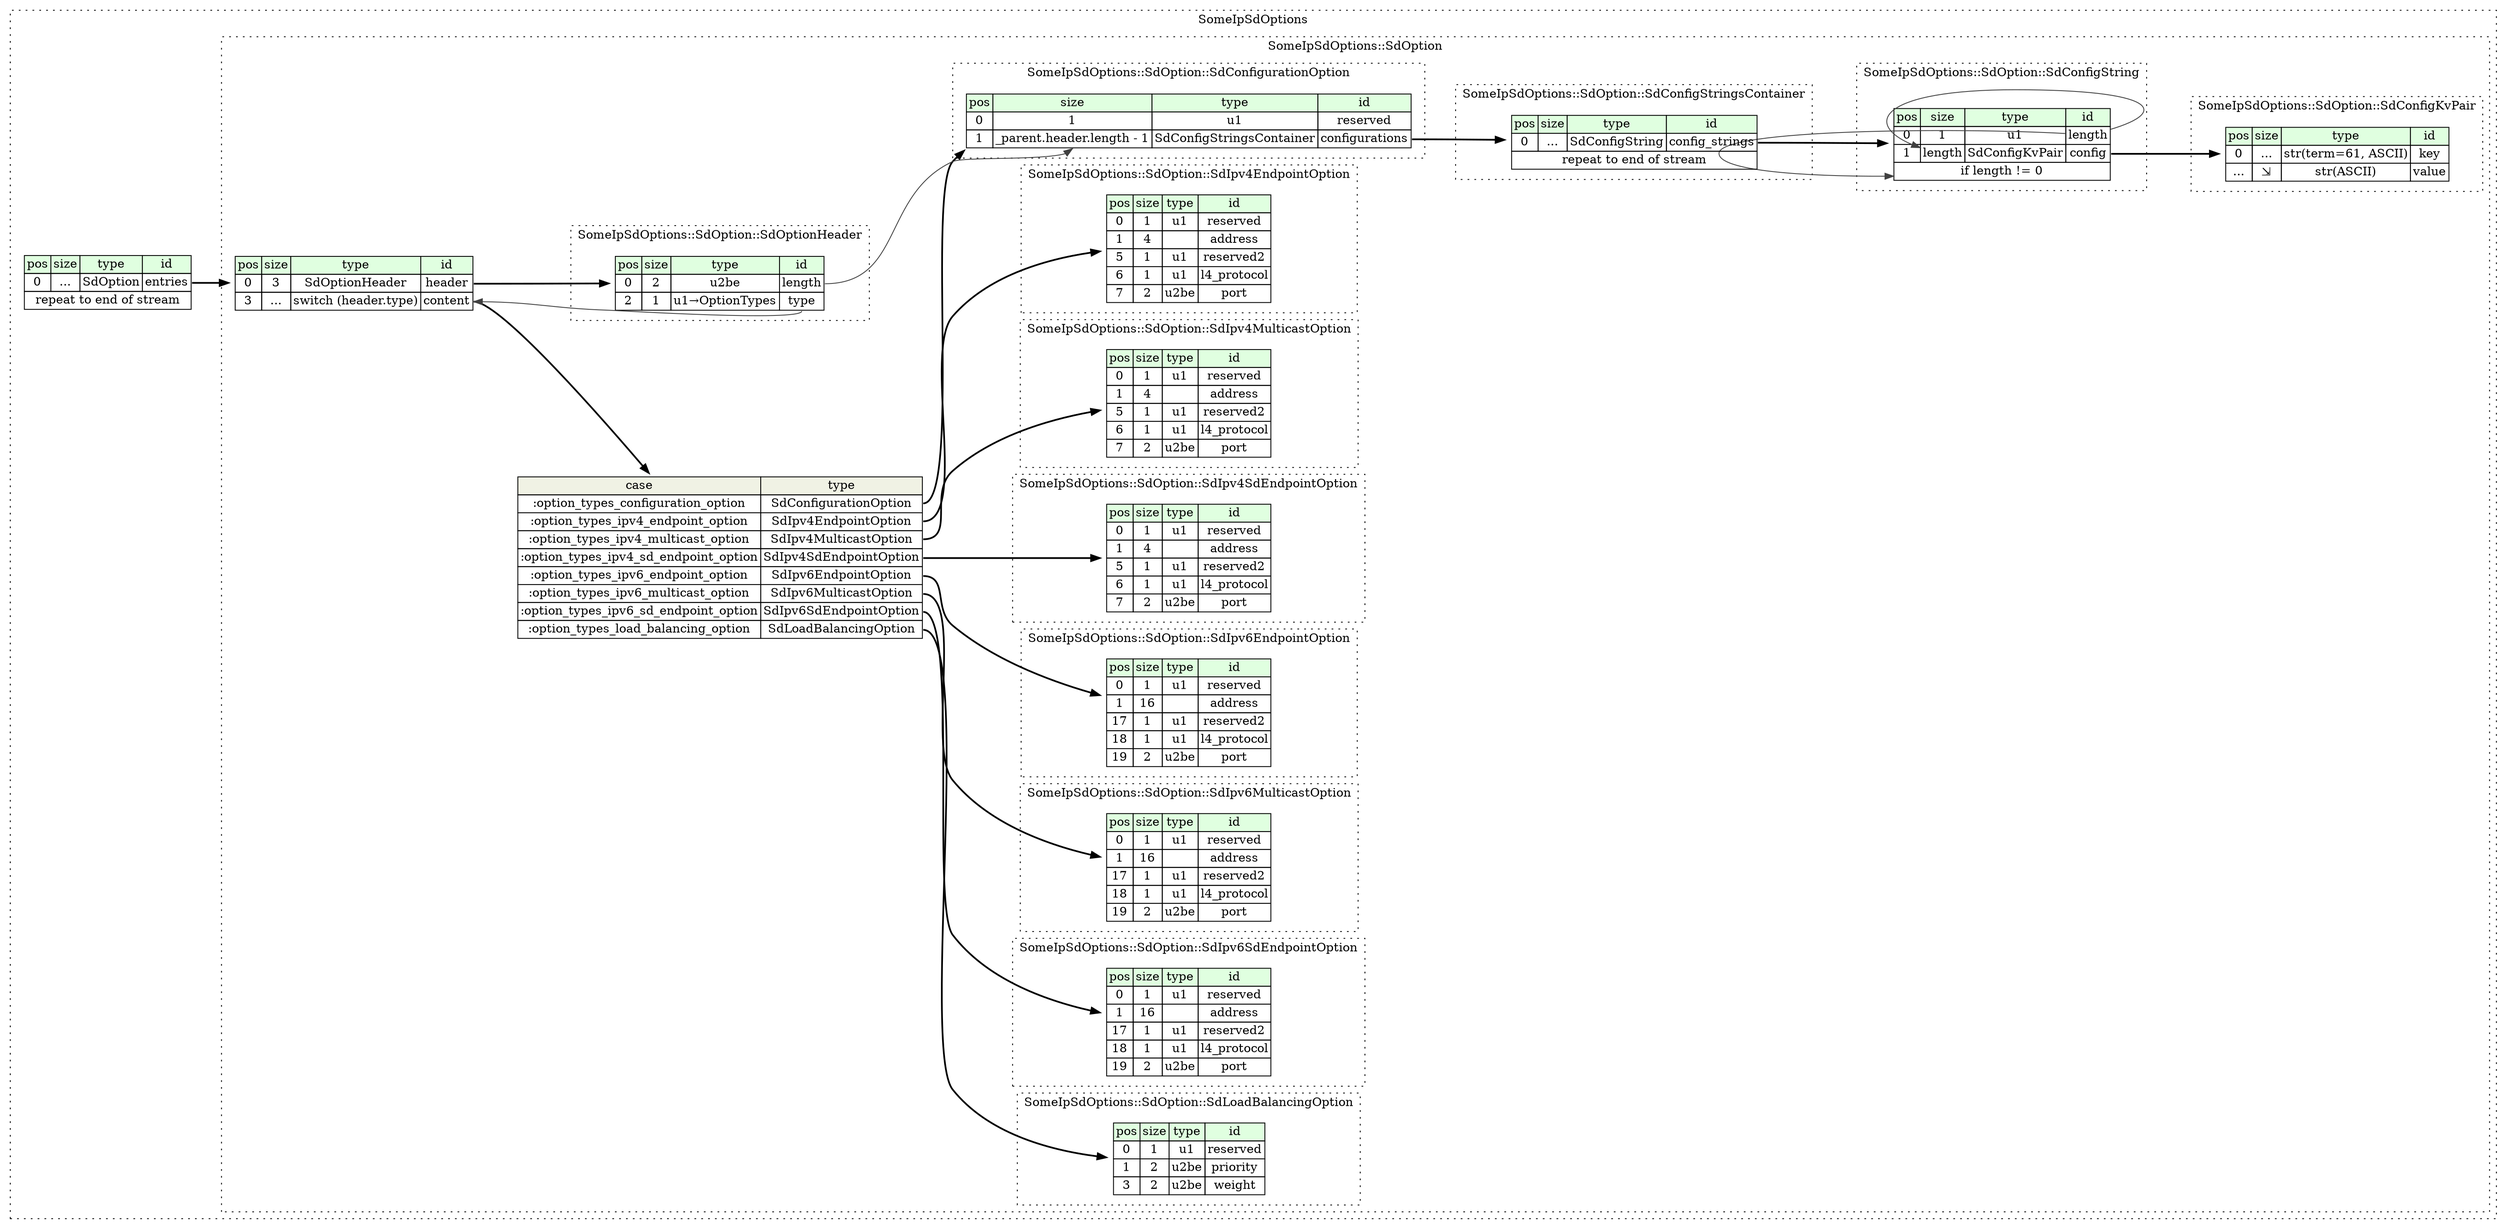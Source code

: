 digraph {
	rankdir=LR;
	node [shape=plaintext];
	subgraph cluster__some_ip_sd_options {
		label="SomeIpSdOptions";
		graph[style=dotted];

		some_ip_sd_options__seq [label=<<TABLE BORDER="0" CELLBORDER="1" CELLSPACING="0">
			<TR><TD BGCOLOR="#E0FFE0">pos</TD><TD BGCOLOR="#E0FFE0">size</TD><TD BGCOLOR="#E0FFE0">type</TD><TD BGCOLOR="#E0FFE0">id</TD></TR>
			<TR><TD PORT="entries_pos">0</TD><TD PORT="entries_size">...</TD><TD>SdOption</TD><TD PORT="entries_type">entries</TD></TR>
			<TR><TD COLSPAN="4" PORT="entries__repeat">repeat to end of stream</TD></TR>
		</TABLE>>];
		subgraph cluster__sd_option {
			label="SomeIpSdOptions::SdOption";
			graph[style=dotted];

			sd_option__seq [label=<<TABLE BORDER="0" CELLBORDER="1" CELLSPACING="0">
				<TR><TD BGCOLOR="#E0FFE0">pos</TD><TD BGCOLOR="#E0FFE0">size</TD><TD BGCOLOR="#E0FFE0">type</TD><TD BGCOLOR="#E0FFE0">id</TD></TR>
				<TR><TD PORT="header_pos">0</TD><TD PORT="header_size">3</TD><TD>SdOptionHeader</TD><TD PORT="header_type">header</TD></TR>
				<TR><TD PORT="content_pos">3</TD><TD PORT="content_size">...</TD><TD>switch (header.type)</TD><TD PORT="content_type">content</TD></TR>
			</TABLE>>];
sd_option__seq_content_switch [label=<<TABLE BORDER="0" CELLBORDER="1" CELLSPACING="0">
	<TR><TD BGCOLOR="#F0F2E4">case</TD><TD BGCOLOR="#F0F2E4">type</TD></TR>
	<TR><TD>:option_types_configuration_option</TD><TD PORT="case0">SdConfigurationOption</TD></TR>
	<TR><TD>:option_types_ipv4_endpoint_option</TD><TD PORT="case1">SdIpv4EndpointOption</TD></TR>
	<TR><TD>:option_types_ipv4_multicast_option</TD><TD PORT="case2">SdIpv4MulticastOption</TD></TR>
	<TR><TD>:option_types_ipv4_sd_endpoint_option</TD><TD PORT="case3">SdIpv4SdEndpointOption</TD></TR>
	<TR><TD>:option_types_ipv6_endpoint_option</TD><TD PORT="case4">SdIpv6EndpointOption</TD></TR>
	<TR><TD>:option_types_ipv6_multicast_option</TD><TD PORT="case5">SdIpv6MulticastOption</TD></TR>
	<TR><TD>:option_types_ipv6_sd_endpoint_option</TD><TD PORT="case6">SdIpv6SdEndpointOption</TD></TR>
	<TR><TD>:option_types_load_balancing_option</TD><TD PORT="case7">SdLoadBalancingOption</TD></TR>
</TABLE>>];
			subgraph cluster__sd_config_kv_pair {
				label="SomeIpSdOptions::SdOption::SdConfigKvPair";
				graph[style=dotted];

				sd_config_kv_pair__seq [label=<<TABLE BORDER="0" CELLBORDER="1" CELLSPACING="0">
					<TR><TD BGCOLOR="#E0FFE0">pos</TD><TD BGCOLOR="#E0FFE0">size</TD><TD BGCOLOR="#E0FFE0">type</TD><TD BGCOLOR="#E0FFE0">id</TD></TR>
					<TR><TD PORT="key_pos">0</TD><TD PORT="key_size">...</TD><TD>str(term=61, ASCII)</TD><TD PORT="key_type">key</TD></TR>
					<TR><TD PORT="value_pos">...</TD><TD PORT="value_size">⇲</TD><TD>str(ASCII)</TD><TD PORT="value_type">value</TD></TR>
				</TABLE>>];
			}
			subgraph cluster__sd_config_string {
				label="SomeIpSdOptions::SdOption::SdConfigString";
				graph[style=dotted];

				sd_config_string__seq [label=<<TABLE BORDER="0" CELLBORDER="1" CELLSPACING="0">
					<TR><TD BGCOLOR="#E0FFE0">pos</TD><TD BGCOLOR="#E0FFE0">size</TD><TD BGCOLOR="#E0FFE0">type</TD><TD BGCOLOR="#E0FFE0">id</TD></TR>
					<TR><TD PORT="length_pos">0</TD><TD PORT="length_size">1</TD><TD>u1</TD><TD PORT="length_type">length</TD></TR>
					<TR><TD PORT="config_pos">1</TD><TD PORT="config_size">length</TD><TD>SdConfigKvPair</TD><TD PORT="config_type">config</TD></TR>
					<TR><TD COLSPAN="4" PORT="config__if">if length != 0</TD></TR>
				</TABLE>>];
			}
			subgraph cluster__sd_config_strings_container {
				label="SomeIpSdOptions::SdOption::SdConfigStringsContainer";
				graph[style=dotted];

				sd_config_strings_container__seq [label=<<TABLE BORDER="0" CELLBORDER="1" CELLSPACING="0">
					<TR><TD BGCOLOR="#E0FFE0">pos</TD><TD BGCOLOR="#E0FFE0">size</TD><TD BGCOLOR="#E0FFE0">type</TD><TD BGCOLOR="#E0FFE0">id</TD></TR>
					<TR><TD PORT="config_strings_pos">0</TD><TD PORT="config_strings_size">...</TD><TD>SdConfigString</TD><TD PORT="config_strings_type">config_strings</TD></TR>
					<TR><TD COLSPAN="4" PORT="config_strings__repeat">repeat to end of stream</TD></TR>
				</TABLE>>];
			}
			subgraph cluster__sd_configuration_option {
				label="SomeIpSdOptions::SdOption::SdConfigurationOption";
				graph[style=dotted];

				sd_configuration_option__seq [label=<<TABLE BORDER="0" CELLBORDER="1" CELLSPACING="0">
					<TR><TD BGCOLOR="#E0FFE0">pos</TD><TD BGCOLOR="#E0FFE0">size</TD><TD BGCOLOR="#E0FFE0">type</TD><TD BGCOLOR="#E0FFE0">id</TD></TR>
					<TR><TD PORT="reserved_pos">0</TD><TD PORT="reserved_size">1</TD><TD>u1</TD><TD PORT="reserved_type">reserved</TD></TR>
					<TR><TD PORT="configurations_pos">1</TD><TD PORT="configurations_size">_parent.header.length - 1</TD><TD>SdConfigStringsContainer</TD><TD PORT="configurations_type">configurations</TD></TR>
				</TABLE>>];
			}
			subgraph cluster__sd_ipv4_endpoint_option {
				label="SomeIpSdOptions::SdOption::SdIpv4EndpointOption";
				graph[style=dotted];

				sd_ipv4_endpoint_option__seq [label=<<TABLE BORDER="0" CELLBORDER="1" CELLSPACING="0">
					<TR><TD BGCOLOR="#E0FFE0">pos</TD><TD BGCOLOR="#E0FFE0">size</TD><TD BGCOLOR="#E0FFE0">type</TD><TD BGCOLOR="#E0FFE0">id</TD></TR>
					<TR><TD PORT="reserved_pos">0</TD><TD PORT="reserved_size">1</TD><TD>u1</TD><TD PORT="reserved_type">reserved</TD></TR>
					<TR><TD PORT="address_pos">1</TD><TD PORT="address_size">4</TD><TD></TD><TD PORT="address_type">address</TD></TR>
					<TR><TD PORT="reserved2_pos">5</TD><TD PORT="reserved2_size">1</TD><TD>u1</TD><TD PORT="reserved2_type">reserved2</TD></TR>
					<TR><TD PORT="l4_protocol_pos">6</TD><TD PORT="l4_protocol_size">1</TD><TD>u1</TD><TD PORT="l4_protocol_type">l4_protocol</TD></TR>
					<TR><TD PORT="port_pos">7</TD><TD PORT="port_size">2</TD><TD>u2be</TD><TD PORT="port_type">port</TD></TR>
				</TABLE>>];
			}
			subgraph cluster__sd_ipv4_multicast_option {
				label="SomeIpSdOptions::SdOption::SdIpv4MulticastOption";
				graph[style=dotted];

				sd_ipv4_multicast_option__seq [label=<<TABLE BORDER="0" CELLBORDER="1" CELLSPACING="0">
					<TR><TD BGCOLOR="#E0FFE0">pos</TD><TD BGCOLOR="#E0FFE0">size</TD><TD BGCOLOR="#E0FFE0">type</TD><TD BGCOLOR="#E0FFE0">id</TD></TR>
					<TR><TD PORT="reserved_pos">0</TD><TD PORT="reserved_size">1</TD><TD>u1</TD><TD PORT="reserved_type">reserved</TD></TR>
					<TR><TD PORT="address_pos">1</TD><TD PORT="address_size">4</TD><TD></TD><TD PORT="address_type">address</TD></TR>
					<TR><TD PORT="reserved2_pos">5</TD><TD PORT="reserved2_size">1</TD><TD>u1</TD><TD PORT="reserved2_type">reserved2</TD></TR>
					<TR><TD PORT="l4_protocol_pos">6</TD><TD PORT="l4_protocol_size">1</TD><TD>u1</TD><TD PORT="l4_protocol_type">l4_protocol</TD></TR>
					<TR><TD PORT="port_pos">7</TD><TD PORT="port_size">2</TD><TD>u2be</TD><TD PORT="port_type">port</TD></TR>
				</TABLE>>];
			}
			subgraph cluster__sd_ipv4_sd_endpoint_option {
				label="SomeIpSdOptions::SdOption::SdIpv4SdEndpointOption";
				graph[style=dotted];

				sd_ipv4_sd_endpoint_option__seq [label=<<TABLE BORDER="0" CELLBORDER="1" CELLSPACING="0">
					<TR><TD BGCOLOR="#E0FFE0">pos</TD><TD BGCOLOR="#E0FFE0">size</TD><TD BGCOLOR="#E0FFE0">type</TD><TD BGCOLOR="#E0FFE0">id</TD></TR>
					<TR><TD PORT="reserved_pos">0</TD><TD PORT="reserved_size">1</TD><TD>u1</TD><TD PORT="reserved_type">reserved</TD></TR>
					<TR><TD PORT="address_pos">1</TD><TD PORT="address_size">4</TD><TD></TD><TD PORT="address_type">address</TD></TR>
					<TR><TD PORT="reserved2_pos">5</TD><TD PORT="reserved2_size">1</TD><TD>u1</TD><TD PORT="reserved2_type">reserved2</TD></TR>
					<TR><TD PORT="l4_protocol_pos">6</TD><TD PORT="l4_protocol_size">1</TD><TD>u1</TD><TD PORT="l4_protocol_type">l4_protocol</TD></TR>
					<TR><TD PORT="port_pos">7</TD><TD PORT="port_size">2</TD><TD>u2be</TD><TD PORT="port_type">port</TD></TR>
				</TABLE>>];
			}
			subgraph cluster__sd_ipv6_endpoint_option {
				label="SomeIpSdOptions::SdOption::SdIpv6EndpointOption";
				graph[style=dotted];

				sd_ipv6_endpoint_option__seq [label=<<TABLE BORDER="0" CELLBORDER="1" CELLSPACING="0">
					<TR><TD BGCOLOR="#E0FFE0">pos</TD><TD BGCOLOR="#E0FFE0">size</TD><TD BGCOLOR="#E0FFE0">type</TD><TD BGCOLOR="#E0FFE0">id</TD></TR>
					<TR><TD PORT="reserved_pos">0</TD><TD PORT="reserved_size">1</TD><TD>u1</TD><TD PORT="reserved_type">reserved</TD></TR>
					<TR><TD PORT="address_pos">1</TD><TD PORT="address_size">16</TD><TD></TD><TD PORT="address_type">address</TD></TR>
					<TR><TD PORT="reserved2_pos">17</TD><TD PORT="reserved2_size">1</TD><TD>u1</TD><TD PORT="reserved2_type">reserved2</TD></TR>
					<TR><TD PORT="l4_protocol_pos">18</TD><TD PORT="l4_protocol_size">1</TD><TD>u1</TD><TD PORT="l4_protocol_type">l4_protocol</TD></TR>
					<TR><TD PORT="port_pos">19</TD><TD PORT="port_size">2</TD><TD>u2be</TD><TD PORT="port_type">port</TD></TR>
				</TABLE>>];
			}
			subgraph cluster__sd_ipv6_multicast_option {
				label="SomeIpSdOptions::SdOption::SdIpv6MulticastOption";
				graph[style=dotted];

				sd_ipv6_multicast_option__seq [label=<<TABLE BORDER="0" CELLBORDER="1" CELLSPACING="0">
					<TR><TD BGCOLOR="#E0FFE0">pos</TD><TD BGCOLOR="#E0FFE0">size</TD><TD BGCOLOR="#E0FFE0">type</TD><TD BGCOLOR="#E0FFE0">id</TD></TR>
					<TR><TD PORT="reserved_pos">0</TD><TD PORT="reserved_size">1</TD><TD>u1</TD><TD PORT="reserved_type">reserved</TD></TR>
					<TR><TD PORT="address_pos">1</TD><TD PORT="address_size">16</TD><TD></TD><TD PORT="address_type">address</TD></TR>
					<TR><TD PORT="reserved2_pos">17</TD><TD PORT="reserved2_size">1</TD><TD>u1</TD><TD PORT="reserved2_type">reserved2</TD></TR>
					<TR><TD PORT="l4_protocol_pos">18</TD><TD PORT="l4_protocol_size">1</TD><TD>u1</TD><TD PORT="l4_protocol_type">l4_protocol</TD></TR>
					<TR><TD PORT="port_pos">19</TD><TD PORT="port_size">2</TD><TD>u2be</TD><TD PORT="port_type">port</TD></TR>
				</TABLE>>];
			}
			subgraph cluster__sd_ipv6_sd_endpoint_option {
				label="SomeIpSdOptions::SdOption::SdIpv6SdEndpointOption";
				graph[style=dotted];

				sd_ipv6_sd_endpoint_option__seq [label=<<TABLE BORDER="0" CELLBORDER="1" CELLSPACING="0">
					<TR><TD BGCOLOR="#E0FFE0">pos</TD><TD BGCOLOR="#E0FFE0">size</TD><TD BGCOLOR="#E0FFE0">type</TD><TD BGCOLOR="#E0FFE0">id</TD></TR>
					<TR><TD PORT="reserved_pos">0</TD><TD PORT="reserved_size">1</TD><TD>u1</TD><TD PORT="reserved_type">reserved</TD></TR>
					<TR><TD PORT="address_pos">1</TD><TD PORT="address_size">16</TD><TD></TD><TD PORT="address_type">address</TD></TR>
					<TR><TD PORT="reserved2_pos">17</TD><TD PORT="reserved2_size">1</TD><TD>u1</TD><TD PORT="reserved2_type">reserved2</TD></TR>
					<TR><TD PORT="l4_protocol_pos">18</TD><TD PORT="l4_protocol_size">1</TD><TD>u1</TD><TD PORT="l4_protocol_type">l4_protocol</TD></TR>
					<TR><TD PORT="port_pos">19</TD><TD PORT="port_size">2</TD><TD>u2be</TD><TD PORT="port_type">port</TD></TR>
				</TABLE>>];
			}
			subgraph cluster__sd_load_balancing_option {
				label="SomeIpSdOptions::SdOption::SdLoadBalancingOption";
				graph[style=dotted];

				sd_load_balancing_option__seq [label=<<TABLE BORDER="0" CELLBORDER="1" CELLSPACING="0">
					<TR><TD BGCOLOR="#E0FFE0">pos</TD><TD BGCOLOR="#E0FFE0">size</TD><TD BGCOLOR="#E0FFE0">type</TD><TD BGCOLOR="#E0FFE0">id</TD></TR>
					<TR><TD PORT="reserved_pos">0</TD><TD PORT="reserved_size">1</TD><TD>u1</TD><TD PORT="reserved_type">reserved</TD></TR>
					<TR><TD PORT="priority_pos">1</TD><TD PORT="priority_size">2</TD><TD>u2be</TD><TD PORT="priority_type">priority</TD></TR>
					<TR><TD PORT="weight_pos">3</TD><TD PORT="weight_size">2</TD><TD>u2be</TD><TD PORT="weight_type">weight</TD></TR>
				</TABLE>>];
			}
			subgraph cluster__sd_option_header {
				label="SomeIpSdOptions::SdOption::SdOptionHeader";
				graph[style=dotted];

				sd_option_header__seq [label=<<TABLE BORDER="0" CELLBORDER="1" CELLSPACING="0">
					<TR><TD BGCOLOR="#E0FFE0">pos</TD><TD BGCOLOR="#E0FFE0">size</TD><TD BGCOLOR="#E0FFE0">type</TD><TD BGCOLOR="#E0FFE0">id</TD></TR>
					<TR><TD PORT="length_pos">0</TD><TD PORT="length_size">2</TD><TD>u2be</TD><TD PORT="length_type">length</TD></TR>
					<TR><TD PORT="type_pos">2</TD><TD PORT="type_size">1</TD><TD>u1→OptionTypes</TD><TD PORT="type_type">type</TD></TR>
				</TABLE>>];
			}
		}
	}
	some_ip_sd_options__seq:entries_type -> sd_option__seq [style=bold];
	sd_option__seq:header_type -> sd_option_header__seq [style=bold];
	sd_option__seq:content_type -> sd_option__seq_content_switch [style=bold];
	sd_option__seq_content_switch:case0 -> sd_configuration_option__seq [style=bold];
	sd_option__seq_content_switch:case1 -> sd_ipv4_endpoint_option__seq [style=bold];
	sd_option__seq_content_switch:case2 -> sd_ipv4_multicast_option__seq [style=bold];
	sd_option__seq_content_switch:case3 -> sd_ipv4_sd_endpoint_option__seq [style=bold];
	sd_option__seq_content_switch:case4 -> sd_ipv6_endpoint_option__seq [style=bold];
	sd_option__seq_content_switch:case5 -> sd_ipv6_multicast_option__seq [style=bold];
	sd_option__seq_content_switch:case6 -> sd_ipv6_sd_endpoint_option__seq [style=bold];
	sd_option__seq_content_switch:case7 -> sd_load_balancing_option__seq [style=bold];
	sd_option_header__seq:type_type -> sd_option__seq:content_type [color="#404040"];
	sd_config_string__seq:length_type -> sd_config_string__seq:config_size [color="#404040"];
	sd_config_string__seq:config_type -> sd_config_kv_pair__seq [style=bold];
	sd_config_string__seq:length_type -> sd_config_string__seq:config__if [color="#404040"];
	sd_config_strings_container__seq:config_strings_type -> sd_config_string__seq [style=bold];
	sd_option_header__seq:length_type -> sd_configuration_option__seq:configurations_size [color="#404040"];
	sd_configuration_option__seq:configurations_type -> sd_config_strings_container__seq [style=bold];
}
